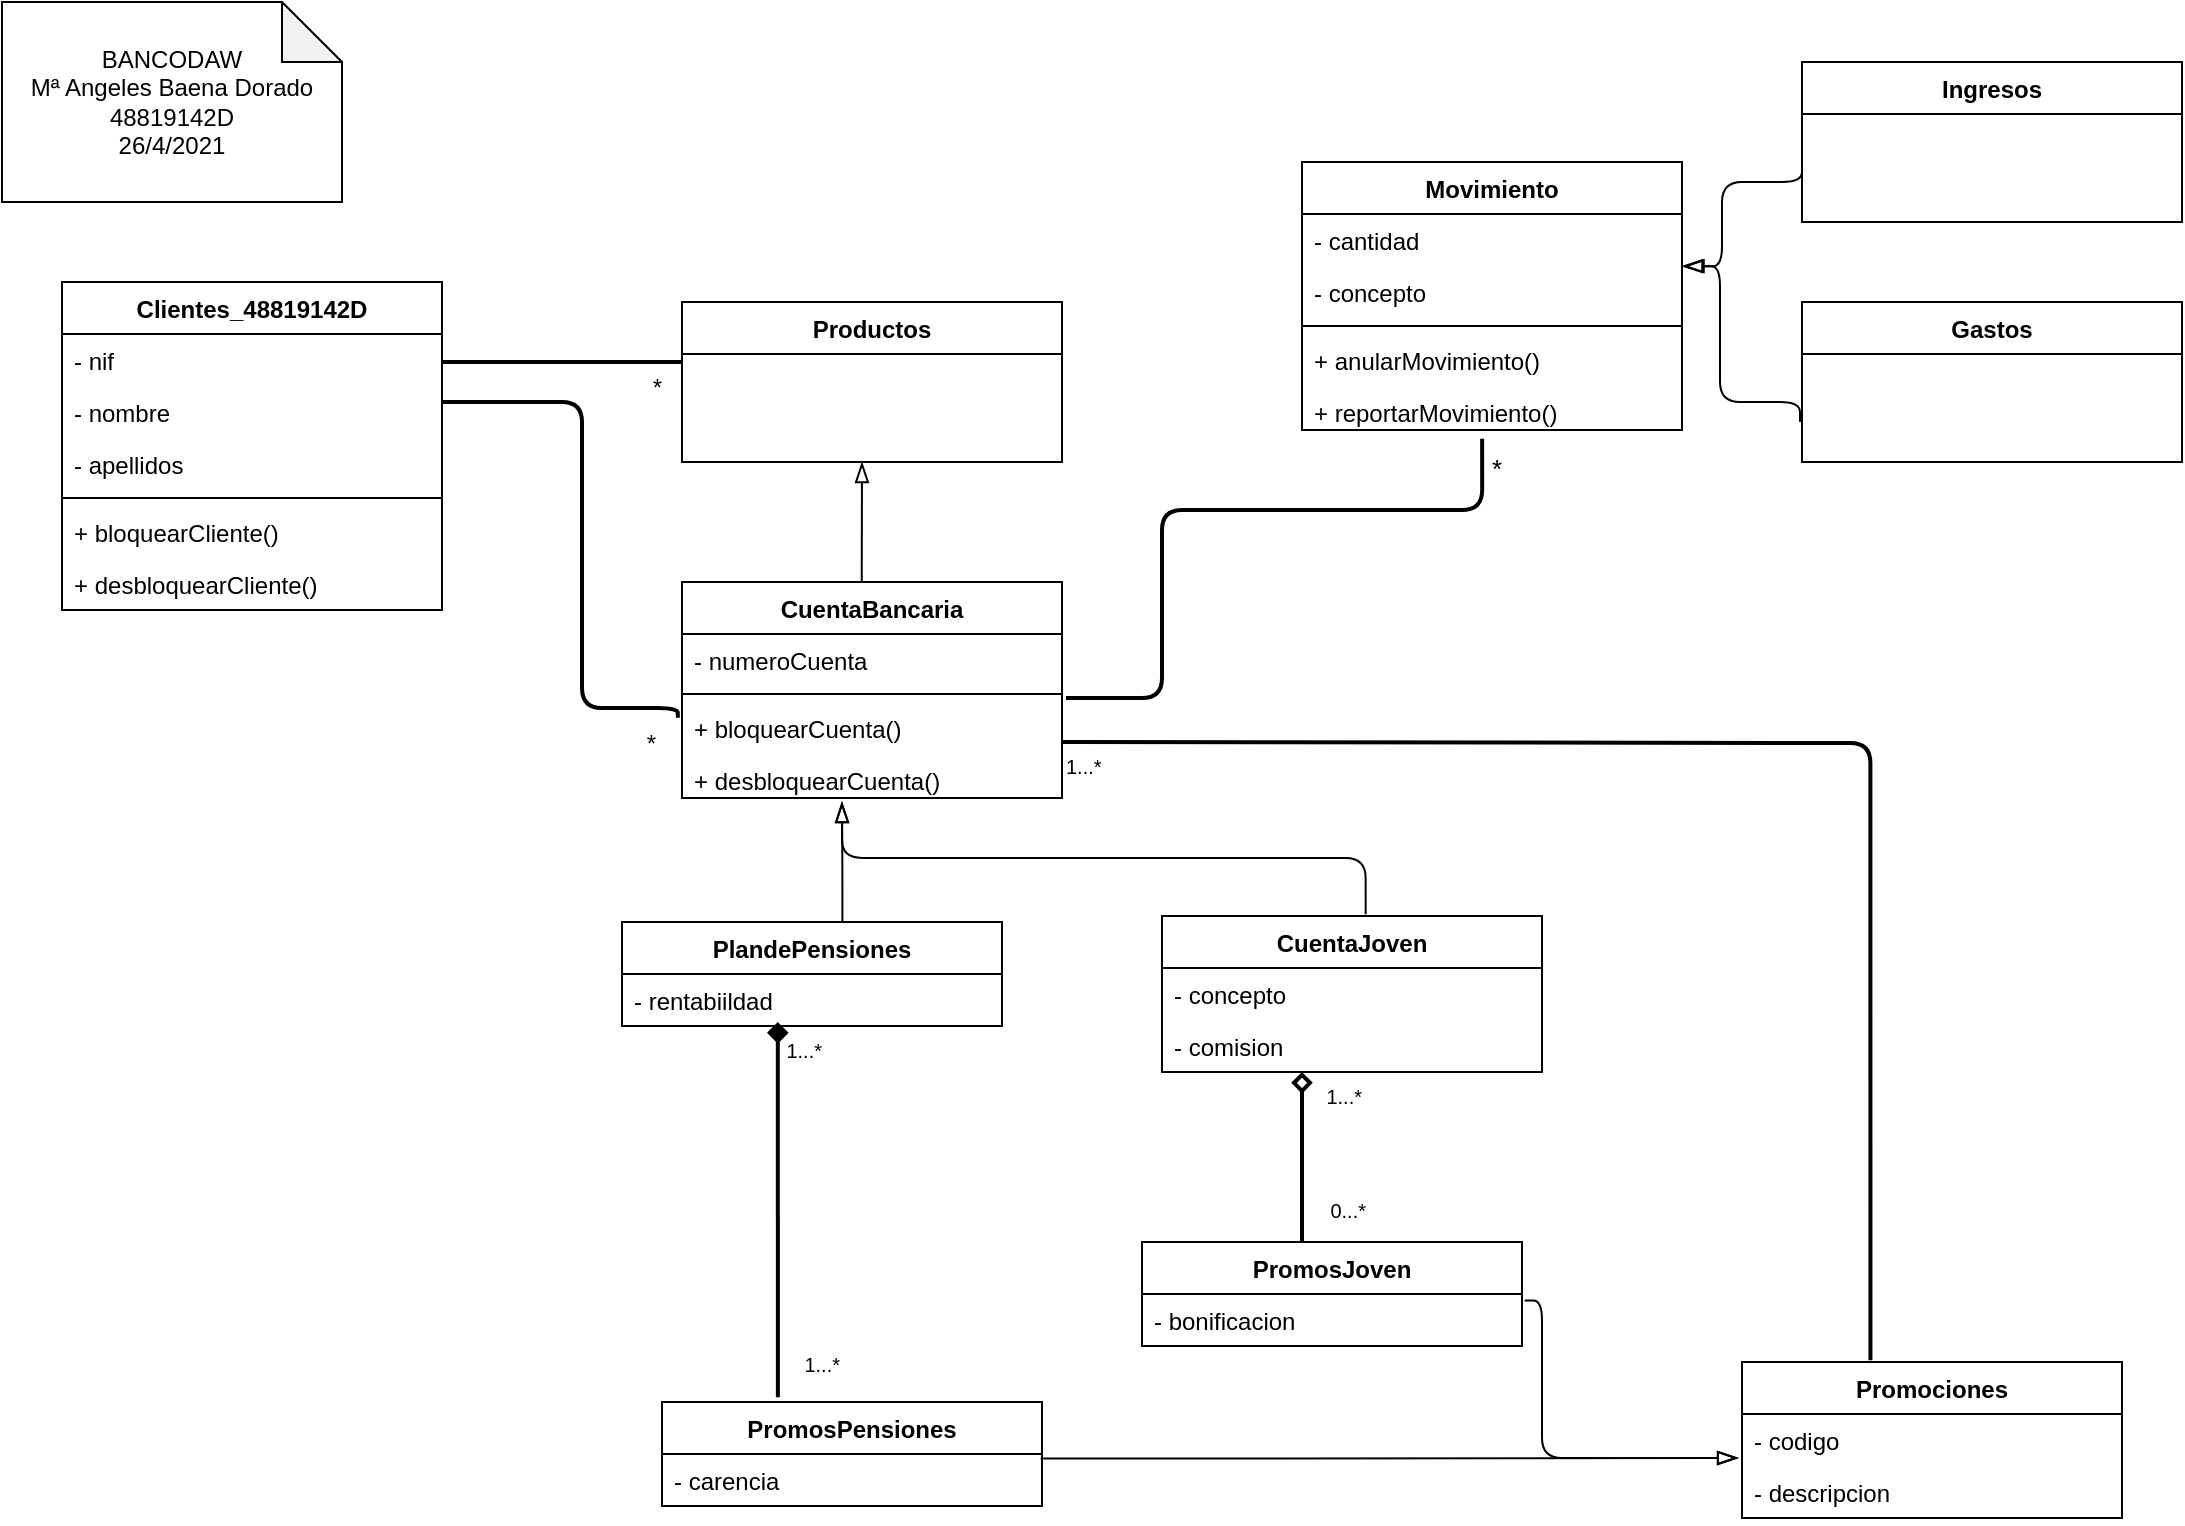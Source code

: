 <mxfile version="14.6.6" type="github">
  <diagram id="C5RBs43oDa-KdzZeNtuy" name="Page-1">
    <mxGraphModel dx="981" dy="532" grid="1" gridSize="10" guides="1" tooltips="1" connect="1" arrows="1" fold="1" page="1" pageScale="1" pageWidth="1169" pageHeight="827" math="0" shadow="0">
      <root>
        <mxCell id="WIyWlLk6GJQsqaUBKTNV-0" />
        <mxCell id="WIyWlLk6GJQsqaUBKTNV-1" parent="WIyWlLk6GJQsqaUBKTNV-0" />
        <mxCell id="iE6FMapl29Qg4c_nM3nC-0" value="&lt;div&gt;BANCODAW&lt;/div&gt;&lt;div&gt;Mª Angeles Baena Dorado&lt;/div&gt;&lt;div&gt;48819142D&lt;br&gt;&lt;/div&gt;&lt;div&gt;26/4/2021&lt;br&gt;&lt;/div&gt;" style="shape=note;whiteSpace=wrap;html=1;backgroundOutline=1;darkOpacity=0.05;fontStyle=0" parent="WIyWlLk6GJQsqaUBKTNV-1" vertex="1">
          <mxGeometry x="40" y="20" width="170" height="100" as="geometry" />
        </mxCell>
        <mxCell id="xge_uJqHZkqQWPB38G0r-0" value="Clientes_48819142D" style="swimlane;fontStyle=1;align=center;verticalAlign=top;childLayout=stackLayout;horizontal=1;startSize=26;horizontalStack=0;resizeParent=1;resizeParentMax=0;resizeLast=0;collapsible=1;marginBottom=0;" vertex="1" parent="WIyWlLk6GJQsqaUBKTNV-1">
          <mxGeometry x="70" y="160" width="190" height="164" as="geometry" />
        </mxCell>
        <mxCell id="xge_uJqHZkqQWPB38G0r-1" value="- nif&#xa;" style="text;strokeColor=none;fillColor=none;align=left;verticalAlign=top;spacingLeft=4;spacingRight=4;overflow=hidden;rotatable=0;points=[[0,0.5],[1,0.5]];portConstraint=eastwest;" vertex="1" parent="xge_uJqHZkqQWPB38G0r-0">
          <mxGeometry y="26" width="190" height="26" as="geometry" />
        </mxCell>
        <mxCell id="xge_uJqHZkqQWPB38G0r-4" value="- nombre" style="text;strokeColor=none;fillColor=none;align=left;verticalAlign=top;spacingLeft=4;spacingRight=4;overflow=hidden;rotatable=0;points=[[0,0.5],[1,0.5]];portConstraint=eastwest;" vertex="1" parent="xge_uJqHZkqQWPB38G0r-0">
          <mxGeometry y="52" width="190" height="26" as="geometry" />
        </mxCell>
        <mxCell id="xge_uJqHZkqQWPB38G0r-5" value="- apellidos" style="text;strokeColor=none;fillColor=none;align=left;verticalAlign=top;spacingLeft=4;spacingRight=4;overflow=hidden;rotatable=0;points=[[0,0.5],[1,0.5]];portConstraint=eastwest;" vertex="1" parent="xge_uJqHZkqQWPB38G0r-0">
          <mxGeometry y="78" width="190" height="26" as="geometry" />
        </mxCell>
        <mxCell id="xge_uJqHZkqQWPB38G0r-2" value="" style="line;strokeWidth=1;fillColor=none;align=left;verticalAlign=middle;spacingTop=-1;spacingLeft=3;spacingRight=3;rotatable=0;labelPosition=right;points=[];portConstraint=eastwest;" vertex="1" parent="xge_uJqHZkqQWPB38G0r-0">
          <mxGeometry y="104" width="190" height="8" as="geometry" />
        </mxCell>
        <mxCell id="xge_uJqHZkqQWPB38G0r-3" value="+ bloquearCliente()" style="text;strokeColor=none;fillColor=none;align=left;verticalAlign=top;spacingLeft=4;spacingRight=4;overflow=hidden;rotatable=0;points=[[0,0.5],[1,0.5]];portConstraint=eastwest;" vertex="1" parent="xge_uJqHZkqQWPB38G0r-0">
          <mxGeometry y="112" width="190" height="26" as="geometry" />
        </mxCell>
        <mxCell id="xge_uJqHZkqQWPB38G0r-6" value="+ desbloquearCliente()" style="text;strokeColor=none;fillColor=none;align=left;verticalAlign=top;spacingLeft=4;spacingRight=4;overflow=hidden;rotatable=0;points=[[0,0.5],[1,0.5]];portConstraint=eastwest;" vertex="1" parent="xge_uJqHZkqQWPB38G0r-0">
          <mxGeometry y="138" width="190" height="26" as="geometry" />
        </mxCell>
        <mxCell id="xge_uJqHZkqQWPB38G0r-7" value="Ingresos" style="swimlane;fontStyle=1;align=center;verticalAlign=top;childLayout=stackLayout;horizontal=1;startSize=26;horizontalStack=0;resizeParent=1;resizeParentMax=0;resizeLast=0;collapsible=1;marginBottom=0;" vertex="1" parent="WIyWlLk6GJQsqaUBKTNV-1">
          <mxGeometry x="940" y="50" width="190" height="80" as="geometry" />
        </mxCell>
        <mxCell id="xge_uJqHZkqQWPB38G0r-14" value="CuentaBancaria" style="swimlane;fontStyle=1;align=center;verticalAlign=top;childLayout=stackLayout;horizontal=1;startSize=26;horizontalStack=0;resizeParent=1;resizeParentMax=0;resizeLast=0;collapsible=1;marginBottom=0;" vertex="1" parent="WIyWlLk6GJQsqaUBKTNV-1">
          <mxGeometry x="380" y="310" width="190" height="108" as="geometry" />
        </mxCell>
        <mxCell id="xge_uJqHZkqQWPB38G0r-15" value="- numeroCuenta" style="text;strokeColor=none;fillColor=none;align=left;verticalAlign=top;spacingLeft=4;spacingRight=4;overflow=hidden;rotatable=0;points=[[0,0.5],[1,0.5]];portConstraint=eastwest;" vertex="1" parent="xge_uJqHZkqQWPB38G0r-14">
          <mxGeometry y="26" width="190" height="26" as="geometry" />
        </mxCell>
        <mxCell id="xge_uJqHZkqQWPB38G0r-18" value="" style="line;strokeWidth=1;fillColor=none;align=left;verticalAlign=middle;spacingTop=-1;spacingLeft=3;spacingRight=3;rotatable=0;labelPosition=right;points=[];portConstraint=eastwest;" vertex="1" parent="xge_uJqHZkqQWPB38G0r-14">
          <mxGeometry y="52" width="190" height="8" as="geometry" />
        </mxCell>
        <mxCell id="xge_uJqHZkqQWPB38G0r-19" value="+ bloquearCuenta()" style="text;strokeColor=none;fillColor=none;align=left;verticalAlign=top;spacingLeft=4;spacingRight=4;overflow=hidden;rotatable=0;points=[[0,0.5],[1,0.5]];portConstraint=eastwest;" vertex="1" parent="xge_uJqHZkqQWPB38G0r-14">
          <mxGeometry y="60" width="190" height="26" as="geometry" />
        </mxCell>
        <mxCell id="xge_uJqHZkqQWPB38G0r-20" value="+ desbloquearCuenta()" style="text;strokeColor=none;fillColor=none;align=left;verticalAlign=top;spacingLeft=4;spacingRight=4;overflow=hidden;rotatable=0;points=[[0,0.5],[1,0.5]];portConstraint=eastwest;" vertex="1" parent="xge_uJqHZkqQWPB38G0r-14">
          <mxGeometry y="86" width="190" height="22" as="geometry" />
        </mxCell>
        <mxCell id="xge_uJqHZkqQWPB38G0r-21" value="Movimiento" style="swimlane;fontStyle=1;align=center;verticalAlign=top;childLayout=stackLayout;horizontal=1;startSize=26;horizontalStack=0;resizeParent=1;resizeParentMax=0;resizeLast=0;collapsible=1;marginBottom=0;" vertex="1" parent="WIyWlLk6GJQsqaUBKTNV-1">
          <mxGeometry x="690" y="100" width="190" height="134" as="geometry" />
        </mxCell>
        <mxCell id="xge_uJqHZkqQWPB38G0r-22" value="- cantidad" style="text;strokeColor=none;fillColor=none;align=left;verticalAlign=top;spacingLeft=4;spacingRight=4;overflow=hidden;rotatable=0;points=[[0,0.5],[1,0.5]];portConstraint=eastwest;" vertex="1" parent="xge_uJqHZkqQWPB38G0r-21">
          <mxGeometry y="26" width="190" height="26" as="geometry" />
        </mxCell>
        <mxCell id="xge_uJqHZkqQWPB38G0r-26" value="- concepto" style="text;strokeColor=none;fillColor=none;align=left;verticalAlign=top;spacingLeft=4;spacingRight=4;overflow=hidden;rotatable=0;points=[[0,0.5],[1,0.5]];portConstraint=eastwest;" vertex="1" parent="xge_uJqHZkqQWPB38G0r-21">
          <mxGeometry y="52" width="190" height="26" as="geometry" />
        </mxCell>
        <mxCell id="xge_uJqHZkqQWPB38G0r-23" value="" style="line;strokeWidth=1;fillColor=none;align=left;verticalAlign=middle;spacingTop=-1;spacingLeft=3;spacingRight=3;rotatable=0;labelPosition=right;points=[];portConstraint=eastwest;" vertex="1" parent="xge_uJqHZkqQWPB38G0r-21">
          <mxGeometry y="78" width="190" height="8" as="geometry" />
        </mxCell>
        <mxCell id="xge_uJqHZkqQWPB38G0r-24" value="+ anularMovimiento()" style="text;strokeColor=none;fillColor=none;align=left;verticalAlign=top;spacingLeft=4;spacingRight=4;overflow=hidden;rotatable=0;points=[[0,0.5],[1,0.5]];portConstraint=eastwest;" vertex="1" parent="xge_uJqHZkqQWPB38G0r-21">
          <mxGeometry y="86" width="190" height="26" as="geometry" />
        </mxCell>
        <mxCell id="xge_uJqHZkqQWPB38G0r-25" value="+ reportarMovimiento()" style="text;strokeColor=none;fillColor=none;align=left;verticalAlign=top;spacingLeft=4;spacingRight=4;overflow=hidden;rotatable=0;points=[[0,0.5],[1,0.5]];portConstraint=eastwest;" vertex="1" parent="xge_uJqHZkqQWPB38G0r-21">
          <mxGeometry y="112" width="190" height="22" as="geometry" />
        </mxCell>
        <mxCell id="xge_uJqHZkqQWPB38G0r-27" value="Productos" style="swimlane;fontStyle=1;align=center;verticalAlign=top;childLayout=stackLayout;horizontal=1;startSize=26;horizontalStack=0;resizeParent=1;resizeParentMax=0;resizeLast=0;collapsible=1;marginBottom=0;" vertex="1" parent="WIyWlLk6GJQsqaUBKTNV-1">
          <mxGeometry x="380" y="170" width="190" height="80" as="geometry" />
        </mxCell>
        <mxCell id="xge_uJqHZkqQWPB38G0r-28" value="Gastos" style="swimlane;fontStyle=1;align=center;verticalAlign=top;childLayout=stackLayout;horizontal=1;startSize=26;horizontalStack=0;resizeParent=1;resizeParentMax=0;resizeLast=0;collapsible=1;marginBottom=0;" vertex="1" parent="WIyWlLk6GJQsqaUBKTNV-1">
          <mxGeometry x="940" y="170" width="190" height="80" as="geometry" />
        </mxCell>
        <mxCell id="xge_uJqHZkqQWPB38G0r-29" value="PlandePensiones" style="swimlane;fontStyle=1;align=center;verticalAlign=top;childLayout=stackLayout;horizontal=1;startSize=26;horizontalStack=0;resizeParent=1;resizeParentMax=0;resizeLast=0;collapsible=1;marginBottom=0;" vertex="1" parent="WIyWlLk6GJQsqaUBKTNV-1">
          <mxGeometry x="350" y="480" width="190" height="52" as="geometry" />
        </mxCell>
        <mxCell id="xge_uJqHZkqQWPB38G0r-30" value="- rentabiildad" style="text;strokeColor=none;fillColor=none;align=left;verticalAlign=top;spacingLeft=4;spacingRight=4;overflow=hidden;rotatable=0;points=[[0,0.5],[1,0.5]];portConstraint=eastwest;" vertex="1" parent="xge_uJqHZkqQWPB38G0r-29">
          <mxGeometry y="26" width="190" height="26" as="geometry" />
        </mxCell>
        <mxCell id="xge_uJqHZkqQWPB38G0r-34" value="Promociones" style="swimlane;fontStyle=1;align=center;verticalAlign=top;childLayout=stackLayout;horizontal=1;startSize=26;horizontalStack=0;resizeParent=1;resizeParentMax=0;resizeLast=0;collapsible=1;marginBottom=0;" vertex="1" parent="WIyWlLk6GJQsqaUBKTNV-1">
          <mxGeometry x="910" y="700" width="190" height="78" as="geometry" />
        </mxCell>
        <mxCell id="xge_uJqHZkqQWPB38G0r-35" value="- codigo" style="text;strokeColor=none;fillColor=none;align=left;verticalAlign=top;spacingLeft=4;spacingRight=4;overflow=hidden;rotatable=0;points=[[0,0.5],[1,0.5]];portConstraint=eastwest;" vertex="1" parent="xge_uJqHZkqQWPB38G0r-34">
          <mxGeometry y="26" width="190" height="26" as="geometry" />
        </mxCell>
        <mxCell id="xge_uJqHZkqQWPB38G0r-39" value="- descripcion" style="text;strokeColor=none;fillColor=none;align=left;verticalAlign=top;spacingLeft=4;spacingRight=4;overflow=hidden;rotatable=0;points=[[0,0.5],[1,0.5]];portConstraint=eastwest;" vertex="1" parent="xge_uJqHZkqQWPB38G0r-34">
          <mxGeometry y="52" width="190" height="26" as="geometry" />
        </mxCell>
        <mxCell id="xge_uJqHZkqQWPB38G0r-40" value="PromosJoven" style="swimlane;fontStyle=1;align=center;verticalAlign=top;childLayout=stackLayout;horizontal=1;startSize=26;horizontalStack=0;resizeParent=1;resizeParentMax=0;resizeLast=0;collapsible=1;marginBottom=0;" vertex="1" parent="WIyWlLk6GJQsqaUBKTNV-1">
          <mxGeometry x="610" y="640" width="190" height="52" as="geometry" />
        </mxCell>
        <mxCell id="xge_uJqHZkqQWPB38G0r-41" value="- bonificacion" style="text;strokeColor=none;fillColor=none;align=left;verticalAlign=top;spacingLeft=4;spacingRight=4;overflow=hidden;rotatable=0;points=[[0,0.5],[1,0.5]];portConstraint=eastwest;" vertex="1" parent="xge_uJqHZkqQWPB38G0r-40">
          <mxGeometry y="26" width="190" height="26" as="geometry" />
        </mxCell>
        <mxCell id="xge_uJqHZkqQWPB38G0r-44" value="CuentaJoven" style="swimlane;fontStyle=1;align=center;verticalAlign=top;childLayout=stackLayout;horizontal=1;startSize=26;horizontalStack=0;resizeParent=1;resizeParentMax=0;resizeLast=0;collapsible=1;marginBottom=0;" vertex="1" parent="WIyWlLk6GJQsqaUBKTNV-1">
          <mxGeometry x="620" y="477" width="190" height="78" as="geometry" />
        </mxCell>
        <mxCell id="xge_uJqHZkqQWPB38G0r-45" value="- concepto" style="text;strokeColor=none;fillColor=none;align=left;verticalAlign=top;spacingLeft=4;spacingRight=4;overflow=hidden;rotatable=0;points=[[0,0.5],[1,0.5]];portConstraint=eastwest;" vertex="1" parent="xge_uJqHZkqQWPB38G0r-44">
          <mxGeometry y="26" width="190" height="26" as="geometry" />
        </mxCell>
        <mxCell id="xge_uJqHZkqQWPB38G0r-46" value="- comision" style="text;strokeColor=none;fillColor=none;align=left;verticalAlign=top;spacingLeft=4;spacingRight=4;overflow=hidden;rotatable=0;points=[[0,0.5],[1,0.5]];portConstraint=eastwest;" vertex="1" parent="xge_uJqHZkqQWPB38G0r-44">
          <mxGeometry y="52" width="190" height="26" as="geometry" />
        </mxCell>
        <mxCell id="xge_uJqHZkqQWPB38G0r-47" value="PromosPensiones" style="swimlane;fontStyle=1;align=center;verticalAlign=top;childLayout=stackLayout;horizontal=1;startSize=26;horizontalStack=0;resizeParent=1;resizeParentMax=0;resizeLast=0;collapsible=1;marginBottom=0;" vertex="1" parent="WIyWlLk6GJQsqaUBKTNV-1">
          <mxGeometry x="370" y="720" width="190" height="52" as="geometry" />
        </mxCell>
        <mxCell id="xge_uJqHZkqQWPB38G0r-48" value="- carencia" style="text;strokeColor=none;fillColor=none;align=left;verticalAlign=top;spacingLeft=4;spacingRight=4;overflow=hidden;rotatable=0;points=[[0,0.5],[1,0.5]];portConstraint=eastwest;" vertex="1" parent="xge_uJqHZkqQWPB38G0r-47">
          <mxGeometry y="26" width="190" height="26" as="geometry" />
        </mxCell>
        <mxCell id="xge_uJqHZkqQWPB38G0r-56" value="" style="verticalAlign=bottom;html=1;endArrow=none;edgeStyle=orthogonalEdgeStyle;strokeWidth=2;" edge="1" parent="WIyWlLk6GJQsqaUBKTNV-1">
          <mxGeometry y="10" relative="1" as="geometry">
            <mxPoint x="260" y="200" as="sourcePoint" />
            <mxPoint x="380" y="200" as="targetPoint" />
            <mxPoint as="offset" />
          </mxGeometry>
        </mxCell>
        <mxCell id="xge_uJqHZkqQWPB38G0r-58" value="*" style="resizable=0;html=1;align=right;verticalAlign=top;labelBackgroundColor=none;fontSize=12;" connectable="0" vertex="1" parent="xge_uJqHZkqQWPB38G0r-56">
          <mxGeometry x="1" relative="1" as="geometry">
            <mxPoint x="-10" y="-1" as="offset" />
          </mxGeometry>
        </mxCell>
        <mxCell id="xge_uJqHZkqQWPB38G0r-60" value="" style="endArrow=blockThin;startArrow=none;endFill=0;startFill=0;endSize=8;html=1;verticalAlign=bottom;labelBackgroundColor=none;strokeWidth=1;fontSize=12;exitX=0.473;exitY=-0.001;exitDx=0;exitDy=0;exitPerimeter=0;" edge="1" parent="WIyWlLk6GJQsqaUBKTNV-1" source="xge_uJqHZkqQWPB38G0r-14">
          <mxGeometry width="160" relative="1" as="geometry">
            <mxPoint x="470" y="300" as="sourcePoint" />
            <mxPoint x="470" y="250" as="targetPoint" />
          </mxGeometry>
        </mxCell>
        <mxCell id="xge_uJqHZkqQWPB38G0r-61" value="" style="verticalAlign=bottom;html=1;endArrow=none;edgeStyle=orthogonalEdgeStyle;strokeWidth=2;entryX=-0.011;entryY=0.302;entryDx=0;entryDy=0;entryPerimeter=0;" edge="1" parent="WIyWlLk6GJQsqaUBKTNV-1" target="xge_uJqHZkqQWPB38G0r-19">
          <mxGeometry y="10" relative="1" as="geometry">
            <mxPoint x="260" y="220" as="sourcePoint" />
            <mxPoint x="377" y="377" as="targetPoint" />
            <mxPoint as="offset" />
            <Array as="points">
              <mxPoint x="330" y="220" />
              <mxPoint x="330" y="373" />
              <mxPoint x="378" y="373" />
            </Array>
          </mxGeometry>
        </mxCell>
        <mxCell id="xge_uJqHZkqQWPB38G0r-62" value="*" style="resizable=0;html=1;align=right;verticalAlign=top;labelBackgroundColor=none;fontSize=12;" connectable="0" vertex="1" parent="xge_uJqHZkqQWPB38G0r-61">
          <mxGeometry x="1" relative="1" as="geometry">
            <mxPoint x="-10" y="-1" as="offset" />
          </mxGeometry>
        </mxCell>
        <mxCell id="xge_uJqHZkqQWPB38G0r-63" value="" style="verticalAlign=bottom;html=1;endArrow=none;edgeStyle=orthogonalEdgeStyle;strokeWidth=2;fontSize=12;entryX=0.474;entryY=1.201;entryDx=0;entryDy=0;entryPerimeter=0;" edge="1" parent="WIyWlLk6GJQsqaUBKTNV-1" target="xge_uJqHZkqQWPB38G0r-25">
          <mxGeometry relative="1" as="geometry">
            <mxPoint x="572" y="368" as="sourcePoint" />
            <mxPoint x="677" y="274" as="targetPoint" />
            <Array as="points">
              <mxPoint x="620" y="368" />
              <mxPoint x="620" y="274" />
              <mxPoint x="780" y="274" />
            </Array>
          </mxGeometry>
        </mxCell>
        <mxCell id="xge_uJqHZkqQWPB38G0r-64" value="" style="resizable=0;html=1;align=left;verticalAlign=top;labelBackgroundColor=none;fontSize=10" connectable="0" vertex="1" parent="xge_uJqHZkqQWPB38G0r-63">
          <mxGeometry x="-1" relative="1" as="geometry" />
        </mxCell>
        <mxCell id="xge_uJqHZkqQWPB38G0r-65" value="*" style="resizable=0;html=1;align=right;verticalAlign=top;labelBackgroundColor=none;fontSize=13;" connectable="0" vertex="1" parent="xge_uJqHZkqQWPB38G0r-63">
          <mxGeometry x="1" relative="1" as="geometry">
            <mxPoint x="10" as="offset" />
          </mxGeometry>
        </mxCell>
        <mxCell id="xge_uJqHZkqQWPB38G0r-66" value="" style="endArrow=blockThin;startArrow=none;endFill=0;startFill=0;endSize=8;html=1;verticalAlign=bottom;labelBackgroundColor=none;strokeWidth=1;fontSize=12;entryX=1.004;entryY=0.005;entryDx=0;entryDy=0;entryPerimeter=0;edgeStyle=orthogonalEdgeStyle;" edge="1" parent="WIyWlLk6GJQsqaUBKTNV-1" target="xge_uJqHZkqQWPB38G0r-26">
          <mxGeometry width="160" relative="1" as="geometry">
            <mxPoint x="940" y="100" as="sourcePoint" />
            <mxPoint x="480" y="260" as="targetPoint" />
            <Array as="points">
              <mxPoint x="940" y="110" />
              <mxPoint x="900" y="110" />
              <mxPoint x="900" y="152" />
            </Array>
          </mxGeometry>
        </mxCell>
        <mxCell id="xge_uJqHZkqQWPB38G0r-67" value="" style="endArrow=blockThin;startArrow=none;endFill=0;startFill=0;endSize=8;html=1;verticalAlign=bottom;labelBackgroundColor=none;strokeWidth=1;fontSize=12;entryX=1.004;entryY=0.005;entryDx=0;entryDy=0;entryPerimeter=0;edgeStyle=orthogonalEdgeStyle;" edge="1" parent="WIyWlLk6GJQsqaUBKTNV-1">
          <mxGeometry width="160" relative="1" as="geometry">
            <mxPoint x="939" y="230" as="sourcePoint" />
            <mxPoint x="880" y="152.13" as="targetPoint" />
            <Array as="points">
              <mxPoint x="939" y="230" />
              <mxPoint x="939" y="220" />
              <mxPoint x="899" y="220" />
              <mxPoint x="899" y="152" />
            </Array>
          </mxGeometry>
        </mxCell>
        <mxCell id="xge_uJqHZkqQWPB38G0r-68" value="" style="endArrow=blockThin;startArrow=none;endFill=0;startFill=0;endSize=8;html=1;verticalAlign=bottom;labelBackgroundColor=none;strokeWidth=1;fontSize=12;exitX=0.58;exitY=0;exitDx=0;exitDy=0;exitPerimeter=0;edgeStyle=orthogonalEdgeStyle;" edge="1" parent="WIyWlLk6GJQsqaUBKTNV-1" source="xge_uJqHZkqQWPB38G0r-29">
          <mxGeometry width="160" relative="1" as="geometry">
            <mxPoint x="460.0" y="469.892" as="sourcePoint" />
            <mxPoint x="460" y="420" as="targetPoint" />
          </mxGeometry>
        </mxCell>
        <mxCell id="xge_uJqHZkqQWPB38G0r-69" value="" style="endArrow=blockThin;startArrow=none;endFill=0;startFill=0;endSize=8;html=1;verticalAlign=bottom;labelBackgroundColor=none;strokeWidth=1;fontSize=12;exitX=0.536;exitY=-0.011;exitDx=0;exitDy=0;exitPerimeter=0;edgeStyle=orthogonalEdgeStyle;" edge="1" parent="WIyWlLk6GJQsqaUBKTNV-1" source="xge_uJqHZkqQWPB38G0r-44">
          <mxGeometry width="160" relative="1" as="geometry">
            <mxPoint x="470.2" y="490" as="sourcePoint" />
            <mxPoint x="460" y="420" as="targetPoint" />
            <Array as="points">
              <mxPoint x="722" y="448" />
              <mxPoint x="460" y="448" />
            </Array>
          </mxGeometry>
        </mxCell>
        <mxCell id="xge_uJqHZkqQWPB38G0r-70" value="" style="endArrow=blockThin;startArrow=none;endFill=0;startFill=0;endSize=8;html=1;verticalAlign=bottom;labelBackgroundColor=none;strokeWidth=1;fontSize=12;exitX=1.007;exitY=0.126;exitDx=0;exitDy=0;exitPerimeter=0;edgeStyle=orthogonalEdgeStyle;entryX=-0.01;entryY=0.83;entryDx=0;entryDy=0;entryPerimeter=0;" edge="1" parent="WIyWlLk6GJQsqaUBKTNV-1" source="xge_uJqHZkqQWPB38G0r-41" target="xge_uJqHZkqQWPB38G0r-35">
          <mxGeometry width="160" relative="1" as="geometry">
            <mxPoint x="810.0" y="736.142" as="sourcePoint" />
            <mxPoint x="548.16" y="680" as="targetPoint" />
            <Array as="points">
              <mxPoint x="810" y="669" />
              <mxPoint x="810" y="748" />
              <mxPoint x="908" y="748" />
            </Array>
          </mxGeometry>
        </mxCell>
        <mxCell id="xge_uJqHZkqQWPB38G0r-72" value="" style="endArrow=blockThin;startArrow=none;endFill=0;startFill=0;endSize=8;html=1;verticalAlign=bottom;labelBackgroundColor=none;strokeWidth=1;fontSize=12;exitX=1.007;exitY=-0.027;exitDx=0;exitDy=0;exitPerimeter=0;" edge="1" parent="WIyWlLk6GJQsqaUBKTNV-1">
          <mxGeometry width="160" relative="1" as="geometry">
            <mxPoint x="559.33" y="748.298" as="sourcePoint" />
            <mxPoint x="908" y="748" as="targetPoint" />
          </mxGeometry>
        </mxCell>
        <mxCell id="xge_uJqHZkqQWPB38G0r-74" value="" style="verticalAlign=bottom;html=1;endArrow=none;strokeWidth=2;fontSize=13;exitX=0.41;exitY=0.923;exitDx=0;exitDy=0;exitPerimeter=0;entryX=0.305;entryY=-0.045;entryDx=0;entryDy=0;entryPerimeter=0;startArrow=diamond;startFill=1;" edge="1" parent="WIyWlLk6GJQsqaUBKTNV-1" source="xge_uJqHZkqQWPB38G0r-30" target="xge_uJqHZkqQWPB38G0r-47">
          <mxGeometry relative="1" as="geometry">
            <mxPoint x="400" y="560.004" as="sourcePoint" />
            <mxPoint x="440" y="690" as="targetPoint" />
          </mxGeometry>
        </mxCell>
        <mxCell id="xge_uJqHZkqQWPB38G0r-75" value="" style="resizable=0;html=1;align=left;verticalAlign=top;labelBackgroundColor=none;fontSize=10" connectable="0" vertex="1" parent="xge_uJqHZkqQWPB38G0r-74">
          <mxGeometry x="-1" relative="1" as="geometry" />
        </mxCell>
        <mxCell id="xge_uJqHZkqQWPB38G0r-76" value="1...*" style="resizable=0;html=1;align=right;verticalAlign=top;labelBackgroundColor=none;fontSize=10" connectable="0" vertex="1" parent="xge_uJqHZkqQWPB38G0r-74">
          <mxGeometry x="1" relative="1" as="geometry">
            <mxPoint x="32" y="-28" as="offset" />
          </mxGeometry>
        </mxCell>
        <mxCell id="xge_uJqHZkqQWPB38G0r-77" value="" style="verticalAlign=bottom;html=1;endArrow=none;strokeWidth=2;fontSize=13;exitX=0.41;exitY=0.923;exitDx=0;exitDy=0;exitPerimeter=0;startArrow=diamond;startFill=0;" edge="1" parent="WIyWlLk6GJQsqaUBKTNV-1">
          <mxGeometry relative="1" as="geometry">
            <mxPoint x="690.0" y="554.998" as="sourcePoint" />
            <mxPoint x="690" y="640" as="targetPoint" />
          </mxGeometry>
        </mxCell>
        <mxCell id="xge_uJqHZkqQWPB38G0r-78" value="" style="resizable=0;html=1;align=left;verticalAlign=top;labelBackgroundColor=none;fontSize=10" connectable="0" vertex="1" parent="xge_uJqHZkqQWPB38G0r-77">
          <mxGeometry x="-1" relative="1" as="geometry" />
        </mxCell>
        <mxCell id="xge_uJqHZkqQWPB38G0r-79" value="0...*" style="resizable=0;html=1;align=right;verticalAlign=top;labelBackgroundColor=none;fontSize=10" connectable="0" vertex="1" parent="xge_uJqHZkqQWPB38G0r-77">
          <mxGeometry x="1" relative="1" as="geometry">
            <mxPoint x="32" y="-28" as="offset" />
          </mxGeometry>
        </mxCell>
        <mxCell id="xge_uJqHZkqQWPB38G0r-84" value="" style="verticalAlign=bottom;html=1;endArrow=none;edgeStyle=orthogonalEdgeStyle;strokeWidth=2;fontSize=13;entryX=0.338;entryY=-0.012;entryDx=0;entryDy=0;entryPerimeter=0;" edge="1" parent="WIyWlLk6GJQsqaUBKTNV-1" target="xge_uJqHZkqQWPB38G0r-34">
          <mxGeometry relative="1" as="geometry">
            <mxPoint x="570" y="390" as="sourcePoint" />
            <mxPoint x="970" y="690" as="targetPoint" />
          </mxGeometry>
        </mxCell>
        <mxCell id="xge_uJqHZkqQWPB38G0r-85" value="1...*" style="resizable=0;html=1;align=left;verticalAlign=top;labelBackgroundColor=none;fontSize=10" connectable="0" vertex="1" parent="xge_uJqHZkqQWPB38G0r-84">
          <mxGeometry x="-1" relative="1" as="geometry" />
        </mxCell>
        <mxCell id="xge_uJqHZkqQWPB38G0r-86" value="" style="resizable=0;html=1;align=right;verticalAlign=top;labelBackgroundColor=none;fontSize=10" connectable="0" vertex="1" parent="xge_uJqHZkqQWPB38G0r-84">
          <mxGeometry x="1" relative="1" as="geometry">
            <mxPoint x="-10" y="-20" as="offset" />
          </mxGeometry>
        </mxCell>
        <mxCell id="xge_uJqHZkqQWPB38G0r-87" value="1...*" style="resizable=0;html=1;align=right;verticalAlign=top;labelBackgroundColor=none;fontSize=10" connectable="0" vertex="1" parent="WIyWlLk6GJQsqaUBKTNV-1">
          <mxGeometry x="450.0" y="532.004" as="geometry" />
        </mxCell>
        <mxCell id="xge_uJqHZkqQWPB38G0r-88" value="1...*" style="resizable=0;html=1;align=right;verticalAlign=top;labelBackgroundColor=none;fontSize=10" connectable="0" vertex="1" parent="WIyWlLk6GJQsqaUBKTNV-1">
          <mxGeometry x="720.0" y="555.004" as="geometry" />
        </mxCell>
      </root>
    </mxGraphModel>
  </diagram>
</mxfile>
